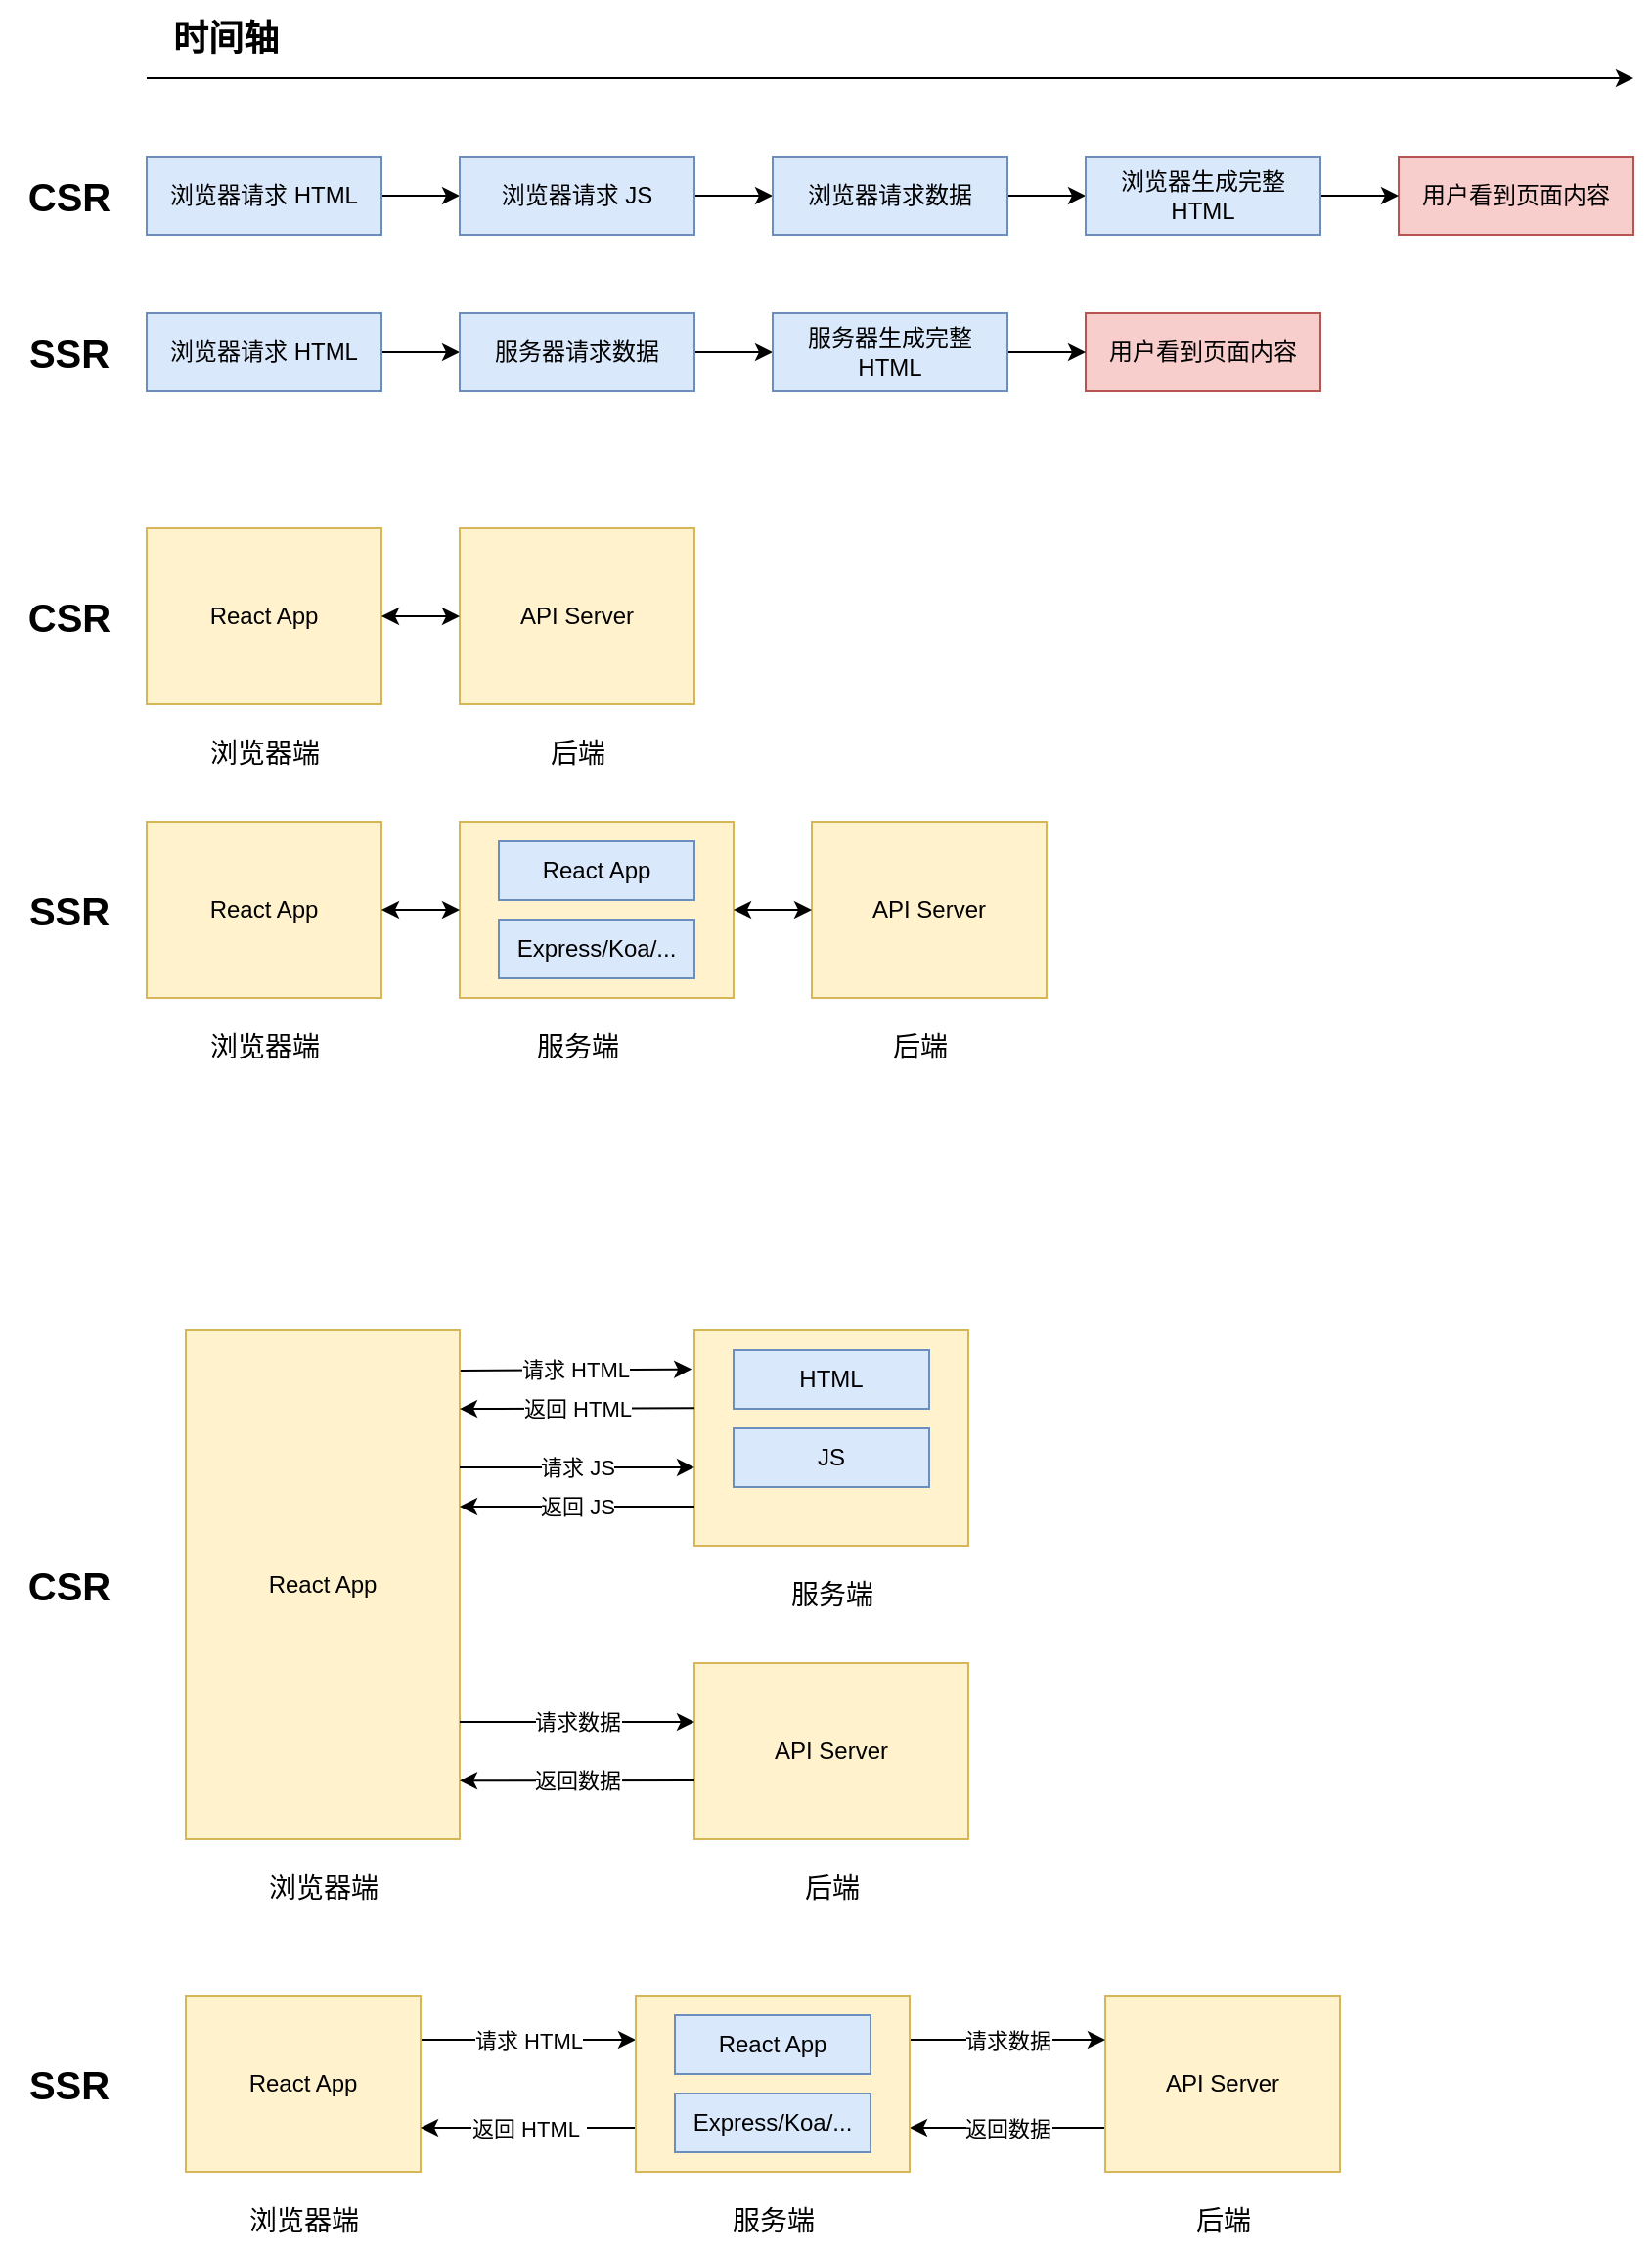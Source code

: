 <mxfile version="21.0.2" type="github">
  <diagram name="第 1 页" id="Dc70c8iUVvS1Q9qTM1lu">
    <mxGraphModel dx="1706" dy="1094" grid="1" gridSize="10" guides="1" tooltips="1" connect="1" arrows="1" fold="1" page="0" pageScale="1" pageWidth="827" pageHeight="1169" math="0" shadow="0">
      <root>
        <mxCell id="0" />
        <mxCell id="1" parent="0" />
        <mxCell id="fsB3KkUO0RHxOK5EsC4q-1" value="" style="endArrow=classic;html=1;rounded=0;" edge="1" parent="1">
          <mxGeometry width="50" height="50" relative="1" as="geometry">
            <mxPoint x="120" y="80" as="sourcePoint" />
            <mxPoint x="880" y="80" as="targetPoint" />
          </mxGeometry>
        </mxCell>
        <mxCell id="fsB3KkUO0RHxOK5EsC4q-2" value="时间轴" style="text;html=1;align=center;verticalAlign=middle;resizable=0;points=[];autosize=1;strokeColor=none;fillColor=none;fontStyle=1;fontSize=18;" vertex="1" parent="1">
          <mxGeometry x="120" y="40" width="80" height="40" as="geometry" />
        </mxCell>
        <mxCell id="fsB3KkUO0RHxOK5EsC4q-15" style="edgeStyle=orthogonalEdgeStyle;rounded=0;orthogonalLoop=1;jettySize=auto;html=1;exitX=1;exitY=0.5;exitDx=0;exitDy=0;entryX=0;entryY=0.5;entryDx=0;entryDy=0;" edge="1" parent="1" source="fsB3KkUO0RHxOK5EsC4q-5" target="fsB3KkUO0RHxOK5EsC4q-8">
          <mxGeometry relative="1" as="geometry" />
        </mxCell>
        <mxCell id="fsB3KkUO0RHxOK5EsC4q-5" value="浏览器请求 HTML" style="whiteSpace=wrap;html=1;fillColor=#dae8fc;strokeColor=#6c8ebf;" vertex="1" parent="1">
          <mxGeometry x="120" y="120" width="120" height="40" as="geometry" />
        </mxCell>
        <mxCell id="fsB3KkUO0RHxOK5EsC4q-6" value="CSR" style="text;html=1;align=center;verticalAlign=middle;resizable=0;points=[];autosize=1;strokeColor=none;fillColor=none;fontSize=20;fontStyle=1" vertex="1" parent="1">
          <mxGeometry x="45" y="120" width="70" height="40" as="geometry" />
        </mxCell>
        <mxCell id="fsB3KkUO0RHxOK5EsC4q-7" value="SSR" style="text;html=1;align=center;verticalAlign=middle;resizable=0;points=[];autosize=1;strokeColor=none;fillColor=none;fontSize=20;fontStyle=1" vertex="1" parent="1">
          <mxGeometry x="50" y="200" width="60" height="40" as="geometry" />
        </mxCell>
        <mxCell id="fsB3KkUO0RHxOK5EsC4q-16" style="edgeStyle=orthogonalEdgeStyle;rounded=0;orthogonalLoop=1;jettySize=auto;html=1;exitX=1;exitY=0.5;exitDx=0;exitDy=0;entryX=0;entryY=0.5;entryDx=0;entryDy=0;" edge="1" parent="1" source="fsB3KkUO0RHxOK5EsC4q-8" target="fsB3KkUO0RHxOK5EsC4q-9">
          <mxGeometry relative="1" as="geometry" />
        </mxCell>
        <mxCell id="fsB3KkUO0RHxOK5EsC4q-8" value="浏览器请求 JS" style="whiteSpace=wrap;html=1;fillColor=#dae8fc;strokeColor=#6c8ebf;" vertex="1" parent="1">
          <mxGeometry x="280" y="120" width="120" height="40" as="geometry" />
        </mxCell>
        <mxCell id="fsB3KkUO0RHxOK5EsC4q-17" style="edgeStyle=orthogonalEdgeStyle;rounded=0;orthogonalLoop=1;jettySize=auto;html=1;exitX=1;exitY=0.5;exitDx=0;exitDy=0;entryX=0;entryY=0.5;entryDx=0;entryDy=0;" edge="1" parent="1" source="fsB3KkUO0RHxOK5EsC4q-9" target="fsB3KkUO0RHxOK5EsC4q-13">
          <mxGeometry relative="1" as="geometry" />
        </mxCell>
        <mxCell id="fsB3KkUO0RHxOK5EsC4q-9" value="浏览器请求数据" style="whiteSpace=wrap;html=1;fillColor=#dae8fc;strokeColor=#6c8ebf;" vertex="1" parent="1">
          <mxGeometry x="440" y="120" width="120" height="40" as="geometry" />
        </mxCell>
        <mxCell id="fsB3KkUO0RHxOK5EsC4q-10" value="用户看到页面内容" style="whiteSpace=wrap;html=1;fillColor=#f8cecc;strokeColor=#b85450;" vertex="1" parent="1">
          <mxGeometry x="760" y="120" width="120" height="40" as="geometry" />
        </mxCell>
        <mxCell id="fsB3KkUO0RHxOK5EsC4q-21" style="edgeStyle=orthogonalEdgeStyle;rounded=0;orthogonalLoop=1;jettySize=auto;html=1;exitX=1;exitY=0.5;exitDx=0;exitDy=0;entryX=0;entryY=0.5;entryDx=0;entryDy=0;" edge="1" parent="1" source="fsB3KkUO0RHxOK5EsC4q-11" target="fsB3KkUO0RHxOK5EsC4q-19">
          <mxGeometry relative="1" as="geometry" />
        </mxCell>
        <mxCell id="fsB3KkUO0RHxOK5EsC4q-11" value="浏览器请求 HTML" style="whiteSpace=wrap;html=1;fillColor=#dae8fc;strokeColor=#6c8ebf;" vertex="1" parent="1">
          <mxGeometry x="120" y="200" width="120" height="40" as="geometry" />
        </mxCell>
        <mxCell id="fsB3KkUO0RHxOK5EsC4q-12" value="用户看到页面内容" style="whiteSpace=wrap;html=1;fillColor=#f8cecc;strokeColor=#b85450;" vertex="1" parent="1">
          <mxGeometry x="600" y="200" width="120" height="40" as="geometry" />
        </mxCell>
        <mxCell id="fsB3KkUO0RHxOK5EsC4q-18" style="edgeStyle=orthogonalEdgeStyle;rounded=0;orthogonalLoop=1;jettySize=auto;html=1;exitX=1;exitY=0.5;exitDx=0;exitDy=0;entryX=0;entryY=0.5;entryDx=0;entryDy=0;" edge="1" parent="1" source="fsB3KkUO0RHxOK5EsC4q-13" target="fsB3KkUO0RHxOK5EsC4q-10">
          <mxGeometry relative="1" as="geometry" />
        </mxCell>
        <mxCell id="fsB3KkUO0RHxOK5EsC4q-13" value="浏览器生成完整 HTML" style="whiteSpace=wrap;html=1;fillColor=#dae8fc;strokeColor=#6c8ebf;" vertex="1" parent="1">
          <mxGeometry x="600" y="120" width="120" height="40" as="geometry" />
        </mxCell>
        <mxCell id="fsB3KkUO0RHxOK5EsC4q-22" style="edgeStyle=orthogonalEdgeStyle;rounded=0;orthogonalLoop=1;jettySize=auto;html=1;exitX=1;exitY=0.5;exitDx=0;exitDy=0;entryX=0;entryY=0.5;entryDx=0;entryDy=0;" edge="1" parent="1" source="fsB3KkUO0RHxOK5EsC4q-19" target="fsB3KkUO0RHxOK5EsC4q-20">
          <mxGeometry relative="1" as="geometry" />
        </mxCell>
        <mxCell id="fsB3KkUO0RHxOK5EsC4q-19" value="服务器请求数据" style="whiteSpace=wrap;html=1;fillColor=#dae8fc;strokeColor=#6c8ebf;" vertex="1" parent="1">
          <mxGeometry x="280" y="200" width="120" height="40" as="geometry" />
        </mxCell>
        <mxCell id="fsB3KkUO0RHxOK5EsC4q-23" style="edgeStyle=orthogonalEdgeStyle;rounded=0;orthogonalLoop=1;jettySize=auto;html=1;exitX=1;exitY=0.5;exitDx=0;exitDy=0;entryX=0;entryY=0.5;entryDx=0;entryDy=0;" edge="1" parent="1" source="fsB3KkUO0RHxOK5EsC4q-20" target="fsB3KkUO0RHxOK5EsC4q-12">
          <mxGeometry relative="1" as="geometry" />
        </mxCell>
        <mxCell id="fsB3KkUO0RHxOK5EsC4q-20" value="服务器生成完整 HTML" style="whiteSpace=wrap;html=1;fillColor=#dae8fc;strokeColor=#6c8ebf;" vertex="1" parent="1">
          <mxGeometry x="440" y="200" width="120" height="40" as="geometry" />
        </mxCell>
        <mxCell id="fsB3KkUO0RHxOK5EsC4q-24" value="CSR" style="text;html=1;align=center;verticalAlign=middle;resizable=0;points=[];autosize=1;strokeColor=none;fillColor=none;fontSize=20;fontStyle=1" vertex="1" parent="1">
          <mxGeometry x="45" y="335" width="70" height="40" as="geometry" />
        </mxCell>
        <mxCell id="fsB3KkUO0RHxOK5EsC4q-25" value="SSR" style="text;html=1;align=center;verticalAlign=middle;resizable=0;points=[];autosize=1;strokeColor=none;fillColor=none;fontSize=20;fontStyle=1" vertex="1" parent="1">
          <mxGeometry x="50" y="485" width="60" height="40" as="geometry" />
        </mxCell>
        <mxCell id="fsB3KkUO0RHxOK5EsC4q-26" value="React App&lt;br&gt;" style="whiteSpace=wrap;html=1;fillColor=#fff2cc;strokeColor=#d6b656;" vertex="1" parent="1">
          <mxGeometry x="120" y="310" width="120" height="90" as="geometry" />
        </mxCell>
        <mxCell id="fsB3KkUO0RHxOK5EsC4q-27" value="API Server" style="whiteSpace=wrap;html=1;fillColor=#fff2cc;strokeColor=#d6b656;" vertex="1" parent="1">
          <mxGeometry x="280" y="310" width="120" height="90" as="geometry" />
        </mxCell>
        <mxCell id="fsB3KkUO0RHxOK5EsC4q-28" value="浏览器端" style="text;html=1;align=center;verticalAlign=middle;resizable=0;points=[];autosize=1;strokeColor=none;fillColor=none;fontSize=14;" vertex="1" parent="1">
          <mxGeometry x="140" y="410" width="80" height="30" as="geometry" />
        </mxCell>
        <mxCell id="fsB3KkUO0RHxOK5EsC4q-30" value="后端" style="text;html=1;align=center;verticalAlign=middle;resizable=0;points=[];autosize=1;strokeColor=none;fillColor=none;fontSize=14;" vertex="1" parent="1">
          <mxGeometry x="315" y="410" width="50" height="30" as="geometry" />
        </mxCell>
        <mxCell id="fsB3KkUO0RHxOK5EsC4q-31" value="" style="endArrow=classic;startArrow=classic;html=1;rounded=0;exitX=1;exitY=0.5;exitDx=0;exitDy=0;entryX=0;entryY=0.5;entryDx=0;entryDy=0;" edge="1" parent="1" source="fsB3KkUO0RHxOK5EsC4q-26" target="fsB3KkUO0RHxOK5EsC4q-27">
          <mxGeometry width="50" height="50" relative="1" as="geometry">
            <mxPoint x="460" y="340" as="sourcePoint" />
            <mxPoint x="510" y="290" as="targetPoint" />
          </mxGeometry>
        </mxCell>
        <mxCell id="fsB3KkUO0RHxOK5EsC4q-32" value="React App&lt;br&gt;" style="whiteSpace=wrap;html=1;fillColor=#fff2cc;strokeColor=#d6b656;" vertex="1" parent="1">
          <mxGeometry x="120" y="460" width="120" height="90" as="geometry" />
        </mxCell>
        <mxCell id="fsB3KkUO0RHxOK5EsC4q-33" value="API Server" style="whiteSpace=wrap;html=1;fillColor=#fff2cc;strokeColor=#d6b656;" vertex="1" parent="1">
          <mxGeometry x="460" y="460" width="120" height="90" as="geometry" />
        </mxCell>
        <mxCell id="fsB3KkUO0RHxOK5EsC4q-34" value="浏览器端" style="text;html=1;align=center;verticalAlign=middle;resizable=0;points=[];autosize=1;strokeColor=none;fillColor=none;fontSize=14;" vertex="1" parent="1">
          <mxGeometry x="140" y="560" width="80" height="30" as="geometry" />
        </mxCell>
        <mxCell id="fsB3KkUO0RHxOK5EsC4q-35" value="后端" style="text;html=1;align=center;verticalAlign=middle;resizable=0;points=[];autosize=1;strokeColor=none;fillColor=none;fontSize=14;" vertex="1" parent="1">
          <mxGeometry x="490" y="560" width="50" height="30" as="geometry" />
        </mxCell>
        <mxCell id="fsB3KkUO0RHxOK5EsC4q-37" value="" style="whiteSpace=wrap;html=1;fillColor=#fff2cc;strokeColor=#d6b656;" vertex="1" parent="1">
          <mxGeometry x="280" y="460" width="140" height="90" as="geometry" />
        </mxCell>
        <mxCell id="fsB3KkUO0RHxOK5EsC4q-38" value="React App" style="rounded=0;whiteSpace=wrap;html=1;fillColor=#dae8fc;strokeColor=#6c8ebf;" vertex="1" parent="1">
          <mxGeometry x="300" y="470" width="100" height="30" as="geometry" />
        </mxCell>
        <mxCell id="fsB3KkUO0RHxOK5EsC4q-41" value="Express/Koa/..." style="rounded=0;whiteSpace=wrap;html=1;fillColor=#dae8fc;strokeColor=#6c8ebf;" vertex="1" parent="1">
          <mxGeometry x="300" y="510" width="100" height="30" as="geometry" />
        </mxCell>
        <mxCell id="fsB3KkUO0RHxOK5EsC4q-42" value="服务端" style="text;html=1;align=center;verticalAlign=middle;resizable=0;points=[];autosize=1;strokeColor=none;fillColor=none;fontSize=14;" vertex="1" parent="1">
          <mxGeometry x="305" y="560" width="70" height="30" as="geometry" />
        </mxCell>
        <mxCell id="fsB3KkUO0RHxOK5EsC4q-43" value="" style="endArrow=classic;startArrow=classic;html=1;rounded=0;exitX=1;exitY=0.5;exitDx=0;exitDy=0;entryX=0;entryY=0.5;entryDx=0;entryDy=0;" edge="1" parent="1" source="fsB3KkUO0RHxOK5EsC4q-32" target="fsB3KkUO0RHxOK5EsC4q-37">
          <mxGeometry width="50" height="50" relative="1" as="geometry">
            <mxPoint x="260" y="440" as="sourcePoint" />
            <mxPoint x="270" y="470" as="targetPoint" />
          </mxGeometry>
        </mxCell>
        <mxCell id="fsB3KkUO0RHxOK5EsC4q-44" value="" style="endArrow=classic;startArrow=classic;html=1;rounded=0;exitX=1;exitY=0.5;exitDx=0;exitDy=0;entryX=0;entryY=0.5;entryDx=0;entryDy=0;" edge="1" parent="1" source="fsB3KkUO0RHxOK5EsC4q-37" target="fsB3KkUO0RHxOK5EsC4q-33">
          <mxGeometry width="50" height="50" relative="1" as="geometry">
            <mxPoint x="260" y="375" as="sourcePoint" />
            <mxPoint x="300" y="375" as="targetPoint" />
          </mxGeometry>
        </mxCell>
        <mxCell id="fsB3KkUO0RHxOK5EsC4q-45" value="CSR" style="text;html=1;align=center;verticalAlign=middle;resizable=0;points=[];autosize=1;strokeColor=none;fillColor=none;fontSize=20;fontStyle=1" vertex="1" parent="1">
          <mxGeometry x="45" y="830" width="70" height="40" as="geometry" />
        </mxCell>
        <mxCell id="fsB3KkUO0RHxOK5EsC4q-46" value="SSR" style="text;html=1;align=center;verticalAlign=middle;resizable=0;points=[];autosize=1;strokeColor=none;fillColor=none;fontSize=20;fontStyle=1" vertex="1" parent="1">
          <mxGeometry x="50" y="1085" width="60" height="40" as="geometry" />
        </mxCell>
        <mxCell id="fsB3KkUO0RHxOK5EsC4q-47" value="React App&lt;br&gt;" style="whiteSpace=wrap;html=1;fillColor=#fff2cc;strokeColor=#d6b656;" vertex="1" parent="1">
          <mxGeometry x="140" y="720" width="140" height="260" as="geometry" />
        </mxCell>
        <mxCell id="fsB3KkUO0RHxOK5EsC4q-48" value="API Server" style="whiteSpace=wrap;html=1;fillColor=#fff2cc;strokeColor=#d6b656;" vertex="1" parent="1">
          <mxGeometry x="400" y="890" width="140" height="90" as="geometry" />
        </mxCell>
        <mxCell id="fsB3KkUO0RHxOK5EsC4q-49" value="浏览器端" style="text;html=1;align=center;verticalAlign=middle;resizable=0;points=[];autosize=1;strokeColor=none;fillColor=none;fontSize=14;" vertex="1" parent="1">
          <mxGeometry x="170" y="990" width="80" height="30" as="geometry" />
        </mxCell>
        <mxCell id="fsB3KkUO0RHxOK5EsC4q-50" value="后端" style="text;html=1;align=center;verticalAlign=middle;resizable=0;points=[];autosize=1;strokeColor=none;fillColor=none;fontSize=14;" vertex="1" parent="1">
          <mxGeometry x="445" y="990" width="50" height="30" as="geometry" />
        </mxCell>
        <mxCell id="fsB3KkUO0RHxOK5EsC4q-85" value="请求 HTML" style="edgeStyle=orthogonalEdgeStyle;rounded=0;orthogonalLoop=1;jettySize=auto;html=1;exitX=1;exitY=0.25;exitDx=0;exitDy=0;entryX=0;entryY=0.25;entryDx=0;entryDy=0;" edge="1" parent="1" source="fsB3KkUO0RHxOK5EsC4q-52" target="fsB3KkUO0RHxOK5EsC4q-56">
          <mxGeometry relative="1" as="geometry" />
        </mxCell>
        <mxCell id="fsB3KkUO0RHxOK5EsC4q-52" value="React App&lt;br&gt;" style="whiteSpace=wrap;html=1;fillColor=#fff2cc;strokeColor=#d6b656;" vertex="1" parent="1">
          <mxGeometry x="140" y="1060" width="120" height="90" as="geometry" />
        </mxCell>
        <mxCell id="fsB3KkUO0RHxOK5EsC4q-89" value="返回数据" style="edgeStyle=orthogonalEdgeStyle;rounded=0;orthogonalLoop=1;jettySize=auto;html=1;exitX=0;exitY=0.75;exitDx=0;exitDy=0;entryX=1;entryY=0.75;entryDx=0;entryDy=0;" edge="1" parent="1" source="fsB3KkUO0RHxOK5EsC4q-53" target="fsB3KkUO0RHxOK5EsC4q-56">
          <mxGeometry relative="1" as="geometry" />
        </mxCell>
        <mxCell id="fsB3KkUO0RHxOK5EsC4q-53" value="API Server" style="whiteSpace=wrap;html=1;fillColor=#fff2cc;strokeColor=#d6b656;" vertex="1" parent="1">
          <mxGeometry x="610" y="1060" width="120" height="90" as="geometry" />
        </mxCell>
        <mxCell id="fsB3KkUO0RHxOK5EsC4q-54" value="浏览器端" style="text;html=1;align=center;verticalAlign=middle;resizable=0;points=[];autosize=1;strokeColor=none;fillColor=none;fontSize=14;" vertex="1" parent="1">
          <mxGeometry x="160" y="1160" width="80" height="30" as="geometry" />
        </mxCell>
        <mxCell id="fsB3KkUO0RHxOK5EsC4q-55" value="后端" style="text;html=1;align=center;verticalAlign=middle;resizable=0;points=[];autosize=1;strokeColor=none;fillColor=none;fontSize=14;" vertex="1" parent="1">
          <mxGeometry x="645" y="1160" width="50" height="30" as="geometry" />
        </mxCell>
        <mxCell id="fsB3KkUO0RHxOK5EsC4q-86" value="返回 HTML&amp;nbsp;" style="edgeStyle=orthogonalEdgeStyle;rounded=0;orthogonalLoop=1;jettySize=auto;html=1;exitX=0;exitY=0.75;exitDx=0;exitDy=0;entryX=1;entryY=0.75;entryDx=0;entryDy=0;" edge="1" parent="1" source="fsB3KkUO0RHxOK5EsC4q-56" target="fsB3KkUO0RHxOK5EsC4q-52">
          <mxGeometry x="0.003" relative="1" as="geometry">
            <mxPoint as="offset" />
          </mxGeometry>
        </mxCell>
        <mxCell id="fsB3KkUO0RHxOK5EsC4q-88" value="请求数据" style="edgeStyle=orthogonalEdgeStyle;rounded=0;orthogonalLoop=1;jettySize=auto;html=1;exitX=1;exitY=0.25;exitDx=0;exitDy=0;entryX=0;entryY=0.25;entryDx=0;entryDy=0;" edge="1" parent="1" source="fsB3KkUO0RHxOK5EsC4q-56" target="fsB3KkUO0RHxOK5EsC4q-53">
          <mxGeometry relative="1" as="geometry" />
        </mxCell>
        <mxCell id="fsB3KkUO0RHxOK5EsC4q-56" value="" style="whiteSpace=wrap;html=1;fillColor=#fff2cc;strokeColor=#d6b656;" vertex="1" parent="1">
          <mxGeometry x="370" y="1060" width="140" height="90" as="geometry" />
        </mxCell>
        <mxCell id="fsB3KkUO0RHxOK5EsC4q-57" value="React App" style="rounded=0;whiteSpace=wrap;html=1;fillColor=#dae8fc;strokeColor=#6c8ebf;" vertex="1" parent="1">
          <mxGeometry x="390" y="1070" width="100" height="30" as="geometry" />
        </mxCell>
        <mxCell id="fsB3KkUO0RHxOK5EsC4q-58" value="Express/Koa/..." style="rounded=0;whiteSpace=wrap;html=1;fillColor=#dae8fc;strokeColor=#6c8ebf;" vertex="1" parent="1">
          <mxGeometry x="390" y="1110" width="100" height="30" as="geometry" />
        </mxCell>
        <mxCell id="fsB3KkUO0RHxOK5EsC4q-59" value="服务端" style="text;html=1;align=center;verticalAlign=middle;resizable=0;points=[];autosize=1;strokeColor=none;fillColor=none;fontSize=14;" vertex="1" parent="1">
          <mxGeometry x="405" y="1160" width="70" height="30" as="geometry" />
        </mxCell>
        <mxCell id="fsB3KkUO0RHxOK5EsC4q-63" value="" style="whiteSpace=wrap;html=1;fillColor=#fff2cc;strokeColor=#d6b656;" vertex="1" parent="1">
          <mxGeometry x="400" y="720" width="140" height="110" as="geometry" />
        </mxCell>
        <mxCell id="fsB3KkUO0RHxOK5EsC4q-64" value="HTML" style="rounded=0;whiteSpace=wrap;html=1;fillColor=#dae8fc;strokeColor=#6c8ebf;" vertex="1" parent="1">
          <mxGeometry x="420" y="730" width="100" height="30" as="geometry" />
        </mxCell>
        <mxCell id="fsB3KkUO0RHxOK5EsC4q-65" value="JS" style="rounded=0;whiteSpace=wrap;html=1;fillColor=#dae8fc;strokeColor=#6c8ebf;" vertex="1" parent="1">
          <mxGeometry x="420" y="770" width="100" height="30" as="geometry" />
        </mxCell>
        <mxCell id="fsB3KkUO0RHxOK5EsC4q-66" value="服务端" style="text;html=1;align=center;verticalAlign=middle;resizable=0;points=[];autosize=1;strokeColor=none;fillColor=none;fontSize=14;" vertex="1" parent="1">
          <mxGeometry x="435" y="840" width="70" height="30" as="geometry" />
        </mxCell>
        <mxCell id="fsB3KkUO0RHxOK5EsC4q-95" value="请求 HTML" style="endArrow=classic;html=1;rounded=0;exitX=1.003;exitY=0.079;exitDx=0;exitDy=0;exitPerimeter=0;entryX=-0.01;entryY=0.18;entryDx=0;entryDy=0;entryPerimeter=0;" edge="1" parent="1" source="fsB3KkUO0RHxOK5EsC4q-47" target="fsB3KkUO0RHxOK5EsC4q-63">
          <mxGeometry width="50" height="50" relative="1" as="geometry">
            <mxPoint x="440" y="880" as="sourcePoint" />
            <mxPoint x="390" y="740" as="targetPoint" />
          </mxGeometry>
        </mxCell>
        <mxCell id="fsB3KkUO0RHxOK5EsC4q-97" value="返回 HTML" style="endArrow=classic;html=1;rounded=0;exitX=0;exitY=0.36;exitDx=0;exitDy=0;exitPerimeter=0;entryX=1;entryY=0.154;entryDx=0;entryDy=0;entryPerimeter=0;" edge="1" parent="1" source="fsB3KkUO0RHxOK5EsC4q-63" target="fsB3KkUO0RHxOK5EsC4q-47">
          <mxGeometry width="50" height="50" relative="1" as="geometry">
            <mxPoint x="440" y="880" as="sourcePoint" />
            <mxPoint x="290" y="760" as="targetPoint" />
          </mxGeometry>
        </mxCell>
        <mxCell id="fsB3KkUO0RHxOK5EsC4q-99" value="请求 JS" style="endArrow=classic;html=1;rounded=0;exitX=1;exitY=0.269;exitDx=0;exitDy=0;exitPerimeter=0;entryX=0;entryY=0.636;entryDx=0;entryDy=0;entryPerimeter=0;" edge="1" parent="1" source="fsB3KkUO0RHxOK5EsC4q-47" target="fsB3KkUO0RHxOK5EsC4q-63">
          <mxGeometry width="50" height="50" relative="1" as="geometry">
            <mxPoint x="282" y="791" as="sourcePoint" />
            <mxPoint x="390" y="790" as="targetPoint" />
          </mxGeometry>
        </mxCell>
        <mxCell id="fsB3KkUO0RHxOK5EsC4q-100" value="返回 JS" style="endArrow=classic;html=1;rounded=0;exitX=0;exitY=0.818;exitDx=0;exitDy=0;exitPerimeter=0;entryX=1;entryY=0.346;entryDx=0;entryDy=0;entryPerimeter=0;" edge="1" parent="1" source="fsB3KkUO0RHxOK5EsC4q-63" target="fsB3KkUO0RHxOK5EsC4q-47">
          <mxGeometry width="50" height="50" relative="1" as="geometry">
            <mxPoint x="390" y="810" as="sourcePoint" />
            <mxPoint x="300" y="800" as="targetPoint" />
          </mxGeometry>
        </mxCell>
        <mxCell id="fsB3KkUO0RHxOK5EsC4q-101" value="请求数据" style="endArrow=classic;html=1;rounded=0;entryX=-0.01;entryY=0.18;entryDx=0;entryDy=0;entryPerimeter=0;" edge="1" parent="1">
          <mxGeometry width="50" height="50" relative="1" as="geometry">
            <mxPoint x="280" y="920" as="sourcePoint" />
            <mxPoint x="400" y="920" as="targetPoint" />
          </mxGeometry>
        </mxCell>
        <mxCell id="fsB3KkUO0RHxOK5EsC4q-102" value="返回数据" style="endArrow=classic;html=1;rounded=0;exitX=0;exitY=0.818;exitDx=0;exitDy=0;exitPerimeter=0;entryX=1;entryY=0.885;entryDx=0;entryDy=0;entryPerimeter=0;" edge="1" parent="1" target="fsB3KkUO0RHxOK5EsC4q-47">
          <mxGeometry width="50" height="50" relative="1" as="geometry">
            <mxPoint x="400" y="950" as="sourcePoint" />
            <mxPoint x="300" y="950" as="targetPoint" />
            <mxPoint as="offset" />
          </mxGeometry>
        </mxCell>
      </root>
    </mxGraphModel>
  </diagram>
</mxfile>
